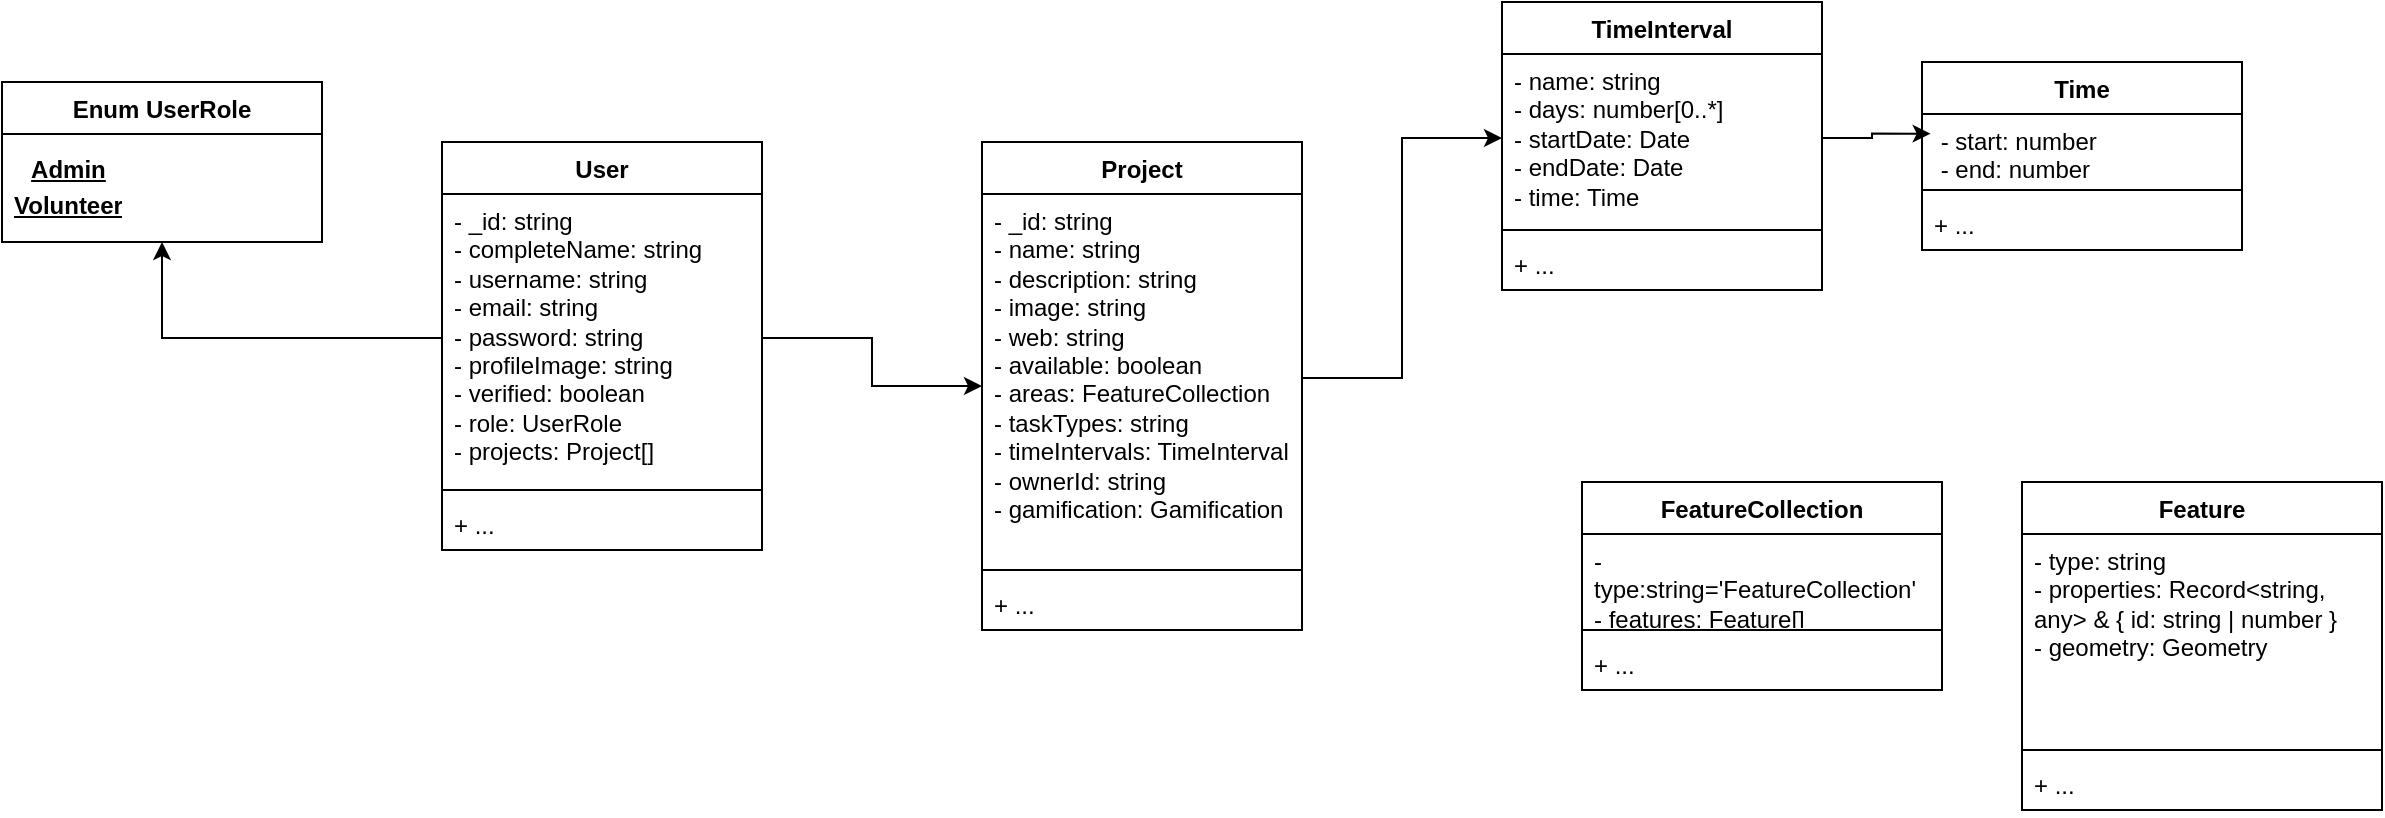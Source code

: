 <mxfile version="24.9.0">
  <diagram name="Page-1" id="1kWchvBOS52oqk2n5i7v">
    <mxGraphModel dx="1318" dy="613" grid="1" gridSize="10" guides="1" tooltips="1" connect="1" arrows="1" fold="1" page="1" pageScale="1" pageWidth="850" pageHeight="1100" math="0" shadow="0">
      <root>
        <mxCell id="0" />
        <mxCell id="1" parent="0" />
        <mxCell id="0S_kDwfMtz9I2PtcXliK-1" value="User" style="swimlane;fontStyle=1;align=center;verticalAlign=top;childLayout=stackLayout;horizontal=1;startSize=26;horizontalStack=0;resizeParent=1;resizeParentMax=0;resizeLast=0;collapsible=1;marginBottom=0;whiteSpace=wrap;html=1;" vertex="1" parent="1">
          <mxGeometry x="340" y="230" width="160" height="204" as="geometry">
            <mxRectangle x="340" y="230" width="60" height="30" as="alternateBounds" />
          </mxGeometry>
        </mxCell>
        <mxCell id="0S_kDwfMtz9I2PtcXliK-2" value="- _id: string&lt;br&gt;- completeName: string&lt;br&gt;- username: string&lt;br&gt;- email: string&lt;br&gt;- password: string&lt;br&gt;- profileImage: string&lt;div&gt;- verified: boolean&lt;br&gt;- role: UserRole&lt;br&gt;- projects: Project[]&lt;/div&gt;" style="text;strokeColor=none;fillColor=none;align=left;verticalAlign=top;spacingLeft=4;spacingRight=4;overflow=hidden;rotatable=0;points=[[0,0.5],[1,0.5]];portConstraint=eastwest;whiteSpace=wrap;html=1;" vertex="1" parent="0S_kDwfMtz9I2PtcXliK-1">
          <mxGeometry y="26" width="160" height="144" as="geometry" />
        </mxCell>
        <mxCell id="0S_kDwfMtz9I2PtcXliK-3" value="" style="line;strokeWidth=1;fillColor=none;align=left;verticalAlign=middle;spacingTop=-1;spacingLeft=3;spacingRight=3;rotatable=0;labelPosition=right;points=[];portConstraint=eastwest;strokeColor=inherit;" vertex="1" parent="0S_kDwfMtz9I2PtcXliK-1">
          <mxGeometry y="170" width="160" height="8" as="geometry" />
        </mxCell>
        <mxCell id="0S_kDwfMtz9I2PtcXliK-4" value="+ ..." style="text;strokeColor=none;fillColor=none;align=left;verticalAlign=top;spacingLeft=4;spacingRight=4;overflow=hidden;rotatable=0;points=[[0,0.5],[1,0.5]];portConstraint=eastwest;whiteSpace=wrap;html=1;" vertex="1" parent="0S_kDwfMtz9I2PtcXliK-1">
          <mxGeometry y="178" width="160" height="26" as="geometry" />
        </mxCell>
        <mxCell id="0S_kDwfMtz9I2PtcXliK-10" value="Enum UserRole" style="swimlane;fontStyle=1;align=center;verticalAlign=top;childLayout=stackLayout;horizontal=1;startSize=26;horizontalStack=0;resizeParent=1;resizeParentMax=0;resizeLast=0;collapsible=1;marginBottom=0;whiteSpace=wrap;html=1;" vertex="1" parent="1">
          <mxGeometry x="120" y="200" width="160" height="80" as="geometry">
            <mxRectangle x="340" y="230" width="60" height="30" as="alternateBounds" />
          </mxGeometry>
        </mxCell>
        <mxCell id="0S_kDwfMtz9I2PtcXliK-11" value="&lt;p style=&quot;margin: 4px 0px 0px; text-align: center;&quot;&gt;&lt;b&gt;&lt;u&gt;Admin&lt;/u&gt;&lt;/b&gt;&lt;/p&gt;&lt;p style=&quot;margin: 4px 0px 0px; text-align: center;&quot;&gt;&lt;b&gt;&lt;u&gt;Volunteer&lt;/u&gt;&lt;/b&gt;&lt;/p&gt;" style="text;strokeColor=none;fillColor=none;align=left;verticalAlign=top;spacingLeft=4;spacingRight=4;overflow=hidden;rotatable=0;points=[[0,0.5],[1,0.5]];portConstraint=eastwest;whiteSpace=wrap;html=1;" vertex="1" parent="0S_kDwfMtz9I2PtcXliK-10">
          <mxGeometry y="26" width="160" height="54" as="geometry" />
        </mxCell>
        <mxCell id="0S_kDwfMtz9I2PtcXliK-14" style="edgeStyle=orthogonalEdgeStyle;rounded=0;orthogonalLoop=1;jettySize=auto;html=1;entryX=0.5;entryY=1;entryDx=0;entryDy=0;" edge="1" parent="1" source="0S_kDwfMtz9I2PtcXliK-2" target="0S_kDwfMtz9I2PtcXliK-10">
          <mxGeometry relative="1" as="geometry" />
        </mxCell>
        <mxCell id="0S_kDwfMtz9I2PtcXliK-15" value="Project" style="swimlane;fontStyle=1;align=center;verticalAlign=top;childLayout=stackLayout;horizontal=1;startSize=26;horizontalStack=0;resizeParent=1;resizeParentMax=0;resizeLast=0;collapsible=1;marginBottom=0;whiteSpace=wrap;html=1;" vertex="1" parent="1">
          <mxGeometry x="610" y="230" width="160" height="244" as="geometry">
            <mxRectangle x="340" y="230" width="60" height="30" as="alternateBounds" />
          </mxGeometry>
        </mxCell>
        <mxCell id="0S_kDwfMtz9I2PtcXliK-16" value="&lt;div&gt;- _id: string&lt;/div&gt;&lt;div&gt;- name: string&lt;/div&gt;&lt;div&gt;- description: string&lt;/div&gt;&lt;div&gt;- image: string&lt;/div&gt;&lt;div&gt;- web: string&lt;/div&gt;&lt;div&gt;- available: boolean&lt;/div&gt;&lt;div&gt;- areas: FeatureCollection&lt;/div&gt;&lt;div&gt;- taskTypes: string&lt;/div&gt;&lt;div&gt;&lt;span style=&quot;background-color: initial;&quot;&gt;- timeIntervals: TimeInterval&lt;/span&gt;&lt;/div&gt;&lt;div&gt;- ownerId: string&lt;/div&gt;&lt;div&gt;- gamification: Gamification&lt;/div&gt;&lt;div&gt;&lt;br&gt;&lt;/div&gt;" style="text;strokeColor=none;fillColor=none;align=left;verticalAlign=top;spacingLeft=4;spacingRight=4;overflow=hidden;rotatable=0;points=[[0,0.5],[1,0.5]];portConstraint=eastwest;whiteSpace=wrap;html=1;" vertex="1" parent="0S_kDwfMtz9I2PtcXliK-15">
          <mxGeometry y="26" width="160" height="184" as="geometry" />
        </mxCell>
        <mxCell id="0S_kDwfMtz9I2PtcXliK-17" value="" style="line;strokeWidth=1;fillColor=none;align=left;verticalAlign=middle;spacingTop=-1;spacingLeft=3;spacingRight=3;rotatable=0;labelPosition=right;points=[];portConstraint=eastwest;strokeColor=inherit;" vertex="1" parent="0S_kDwfMtz9I2PtcXliK-15">
          <mxGeometry y="210" width="160" height="8" as="geometry" />
        </mxCell>
        <mxCell id="0S_kDwfMtz9I2PtcXliK-18" value="+ ...&lt;div&gt;&lt;br&gt;&lt;/div&gt;" style="text;strokeColor=none;fillColor=none;align=left;verticalAlign=top;spacingLeft=4;spacingRight=4;overflow=hidden;rotatable=0;points=[[0,0.5],[1,0.5]];portConstraint=eastwest;whiteSpace=wrap;html=1;" vertex="1" parent="0S_kDwfMtz9I2PtcXliK-15">
          <mxGeometry y="218" width="160" height="26" as="geometry" />
        </mxCell>
        <mxCell id="0S_kDwfMtz9I2PtcXliK-20" style="edgeStyle=orthogonalEdgeStyle;rounded=0;orthogonalLoop=1;jettySize=auto;html=1;entryX=0;entryY=0.5;entryDx=0;entryDy=0;" edge="1" parent="1" source="0S_kDwfMtz9I2PtcXliK-2" target="0S_kDwfMtz9I2PtcXliK-15">
          <mxGeometry relative="1" as="geometry" />
        </mxCell>
        <mxCell id="0S_kDwfMtz9I2PtcXliK-22" value="TimeInterval" style="swimlane;fontStyle=1;align=center;verticalAlign=top;childLayout=stackLayout;horizontal=1;startSize=26;horizontalStack=0;resizeParent=1;resizeParentMax=0;resizeLast=0;collapsible=1;marginBottom=0;whiteSpace=wrap;html=1;" vertex="1" parent="1">
          <mxGeometry x="870" y="160" width="160" height="144" as="geometry">
            <mxRectangle x="340" y="230" width="60" height="30" as="alternateBounds" />
          </mxGeometry>
        </mxCell>
        <mxCell id="0S_kDwfMtz9I2PtcXliK-23" value="- name: string&amp;nbsp;&lt;div&gt;- days: number[0..*]&amp;nbsp;&lt;/div&gt;&lt;div&gt;- startDate: Date&amp;nbsp;&lt;/div&gt;&lt;div&gt;- endDate: Date&amp;nbsp;&lt;/div&gt;&lt;div&gt;- time: Time&amp;nbsp;&lt;/div&gt;" style="text;strokeColor=none;fillColor=none;align=left;verticalAlign=top;spacingLeft=4;spacingRight=4;overflow=hidden;rotatable=0;points=[[0,0.5],[1,0.5]];portConstraint=eastwest;whiteSpace=wrap;html=1;" vertex="1" parent="0S_kDwfMtz9I2PtcXliK-22">
          <mxGeometry y="26" width="160" height="84" as="geometry" />
        </mxCell>
        <mxCell id="0S_kDwfMtz9I2PtcXliK-24" value="" style="line;strokeWidth=1;fillColor=none;align=left;verticalAlign=middle;spacingTop=-1;spacingLeft=3;spacingRight=3;rotatable=0;labelPosition=right;points=[];portConstraint=eastwest;strokeColor=inherit;" vertex="1" parent="0S_kDwfMtz9I2PtcXliK-22">
          <mxGeometry y="110" width="160" height="8" as="geometry" />
        </mxCell>
        <mxCell id="0S_kDwfMtz9I2PtcXliK-25" value="+ ..." style="text;strokeColor=none;fillColor=none;align=left;verticalAlign=top;spacingLeft=4;spacingRight=4;overflow=hidden;rotatable=0;points=[[0,0.5],[1,0.5]];portConstraint=eastwest;whiteSpace=wrap;html=1;" vertex="1" parent="0S_kDwfMtz9I2PtcXliK-22">
          <mxGeometry y="118" width="160" height="26" as="geometry" />
        </mxCell>
        <mxCell id="0S_kDwfMtz9I2PtcXliK-26" value="Time" style="swimlane;fontStyle=1;align=center;verticalAlign=top;childLayout=stackLayout;horizontal=1;startSize=26;horizontalStack=0;resizeParent=1;resizeParentMax=0;resizeLast=0;collapsible=1;marginBottom=0;whiteSpace=wrap;html=1;" vertex="1" parent="1">
          <mxGeometry x="1080" y="190" width="160" height="94" as="geometry">
            <mxRectangle x="340" y="230" width="60" height="30" as="alternateBounds" />
          </mxGeometry>
        </mxCell>
        <mxCell id="0S_kDwfMtz9I2PtcXliK-27" value="&lt;div&gt;&amp;nbsp;- start: number&amp;nbsp;&lt;/div&gt;&lt;div&gt;&amp;nbsp;- end: number&lt;/div&gt;" style="text;strokeColor=none;fillColor=none;align=left;verticalAlign=top;spacingLeft=4;spacingRight=4;overflow=hidden;rotatable=0;points=[[0,0.5],[1,0.5]];portConstraint=eastwest;whiteSpace=wrap;html=1;" vertex="1" parent="0S_kDwfMtz9I2PtcXliK-26">
          <mxGeometry y="26" width="160" height="34" as="geometry" />
        </mxCell>
        <mxCell id="0S_kDwfMtz9I2PtcXliK-28" value="" style="line;strokeWidth=1;fillColor=none;align=left;verticalAlign=middle;spacingTop=-1;spacingLeft=3;spacingRight=3;rotatable=0;labelPosition=right;points=[];portConstraint=eastwest;strokeColor=inherit;" vertex="1" parent="0S_kDwfMtz9I2PtcXliK-26">
          <mxGeometry y="60" width="160" height="8" as="geometry" />
        </mxCell>
        <mxCell id="0S_kDwfMtz9I2PtcXliK-29" value="+ ..." style="text;strokeColor=none;fillColor=none;align=left;verticalAlign=top;spacingLeft=4;spacingRight=4;overflow=hidden;rotatable=0;points=[[0,0.5],[1,0.5]];portConstraint=eastwest;whiteSpace=wrap;html=1;" vertex="1" parent="0S_kDwfMtz9I2PtcXliK-26">
          <mxGeometry y="68" width="160" height="26" as="geometry" />
        </mxCell>
        <mxCell id="0S_kDwfMtz9I2PtcXliK-30" style="edgeStyle=orthogonalEdgeStyle;rounded=0;orthogonalLoop=1;jettySize=auto;html=1;entryX=0.027;entryY=0.289;entryDx=0;entryDy=0;entryPerimeter=0;" edge="1" parent="1" source="0S_kDwfMtz9I2PtcXliK-23" target="0S_kDwfMtz9I2PtcXliK-27">
          <mxGeometry relative="1" as="geometry" />
        </mxCell>
        <mxCell id="0S_kDwfMtz9I2PtcXliK-32" style="edgeStyle=orthogonalEdgeStyle;rounded=0;orthogonalLoop=1;jettySize=auto;html=1;entryX=0;entryY=0.5;entryDx=0;entryDy=0;" edge="1" parent="1" source="0S_kDwfMtz9I2PtcXliK-16" target="0S_kDwfMtz9I2PtcXliK-23">
          <mxGeometry relative="1" as="geometry" />
        </mxCell>
        <mxCell id="0S_kDwfMtz9I2PtcXliK-33" value="FeatureCollection" style="swimlane;fontStyle=1;align=center;verticalAlign=top;childLayout=stackLayout;horizontal=1;startSize=26;horizontalStack=0;resizeParent=1;resizeParentMax=0;resizeLast=0;collapsible=1;marginBottom=0;whiteSpace=wrap;html=1;" vertex="1" parent="1">
          <mxGeometry x="910" y="400" width="180" height="104" as="geometry">
            <mxRectangle x="340" y="230" width="60" height="30" as="alternateBounds" />
          </mxGeometry>
        </mxCell>
        <mxCell id="0S_kDwfMtz9I2PtcXliK-34" value="&lt;div&gt;- type:string=&#39;FeatureCollection&#39;&amp;nbsp;&lt;/div&gt;&lt;div&gt;- features: Feature[]&lt;/div&gt;" style="text;strokeColor=none;fillColor=none;align=left;verticalAlign=top;spacingLeft=4;spacingRight=4;overflow=hidden;rotatable=0;points=[[0,0.5],[1,0.5]];portConstraint=eastwest;whiteSpace=wrap;html=1;" vertex="1" parent="0S_kDwfMtz9I2PtcXliK-33">
          <mxGeometry y="26" width="180" height="44" as="geometry" />
        </mxCell>
        <mxCell id="0S_kDwfMtz9I2PtcXliK-35" value="" style="line;strokeWidth=1;fillColor=none;align=left;verticalAlign=middle;spacingTop=-1;spacingLeft=3;spacingRight=3;rotatable=0;labelPosition=right;points=[];portConstraint=eastwest;strokeColor=inherit;" vertex="1" parent="0S_kDwfMtz9I2PtcXliK-33">
          <mxGeometry y="70" width="180" height="8" as="geometry" />
        </mxCell>
        <mxCell id="0S_kDwfMtz9I2PtcXliK-36" value="+ ...&lt;div&gt;&lt;br&gt;&lt;/div&gt;" style="text;strokeColor=none;fillColor=none;align=left;verticalAlign=top;spacingLeft=4;spacingRight=4;overflow=hidden;rotatable=0;points=[[0,0.5],[1,0.5]];portConstraint=eastwest;whiteSpace=wrap;html=1;" vertex="1" parent="0S_kDwfMtz9I2PtcXliK-33">
          <mxGeometry y="78" width="180" height="26" as="geometry" />
        </mxCell>
        <mxCell id="0S_kDwfMtz9I2PtcXliK-37" value="Feature" style="swimlane;fontStyle=1;align=center;verticalAlign=top;childLayout=stackLayout;horizontal=1;startSize=26;horizontalStack=0;resizeParent=1;resizeParentMax=0;resizeLast=0;collapsible=1;marginBottom=0;whiteSpace=wrap;html=1;" vertex="1" parent="1">
          <mxGeometry x="1130" y="400" width="180" height="164" as="geometry">
            <mxRectangle x="340" y="230" width="60" height="30" as="alternateBounds" />
          </mxGeometry>
        </mxCell>
        <mxCell id="0S_kDwfMtz9I2PtcXliK-38" value="- type: string&amp;nbsp;&lt;div&gt;- properties: Record&amp;lt;string, any&amp;gt; &amp;amp; { id: string | number }&lt;br&gt;-&lt;span style=&quot;background-color: initial;&quot;&gt;&amp;nbsp;geometry: Geometry&lt;/span&gt;&lt;/div&gt;" style="text;strokeColor=none;fillColor=none;align=left;verticalAlign=top;spacingLeft=4;spacingRight=4;overflow=hidden;rotatable=0;points=[[0,0.5],[1,0.5]];portConstraint=eastwest;whiteSpace=wrap;html=1;" vertex="1" parent="0S_kDwfMtz9I2PtcXliK-37">
          <mxGeometry y="26" width="180" height="104" as="geometry" />
        </mxCell>
        <mxCell id="0S_kDwfMtz9I2PtcXliK-39" value="" style="line;strokeWidth=1;fillColor=none;align=left;verticalAlign=middle;spacingTop=-1;spacingLeft=3;spacingRight=3;rotatable=0;labelPosition=right;points=[];portConstraint=eastwest;strokeColor=inherit;" vertex="1" parent="0S_kDwfMtz9I2PtcXliK-37">
          <mxGeometry y="130" width="180" height="8" as="geometry" />
        </mxCell>
        <mxCell id="0S_kDwfMtz9I2PtcXliK-40" value="+ ...&lt;div&gt;&lt;br&gt;&lt;/div&gt;" style="text;strokeColor=none;fillColor=none;align=left;verticalAlign=top;spacingLeft=4;spacingRight=4;overflow=hidden;rotatable=0;points=[[0,0.5],[1,0.5]];portConstraint=eastwest;whiteSpace=wrap;html=1;" vertex="1" parent="0S_kDwfMtz9I2PtcXliK-37">
          <mxGeometry y="138" width="180" height="26" as="geometry" />
        </mxCell>
      </root>
    </mxGraphModel>
  </diagram>
</mxfile>
